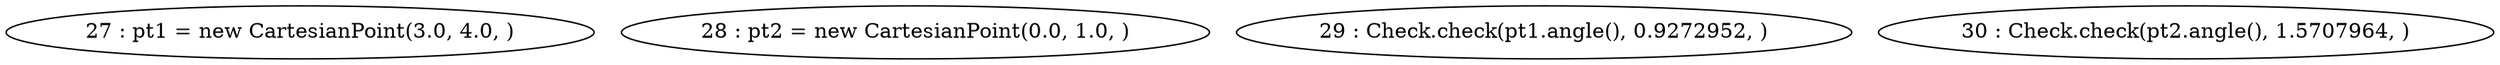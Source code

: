 digraph G {
"27 : pt1 = new CartesianPoint(3.0, 4.0, )"
"28 : pt2 = new CartesianPoint(0.0, 1.0, )"
"29 : Check.check(pt1.angle(), 0.9272952, )"
"30 : Check.check(pt2.angle(), 1.5707964, )"
}